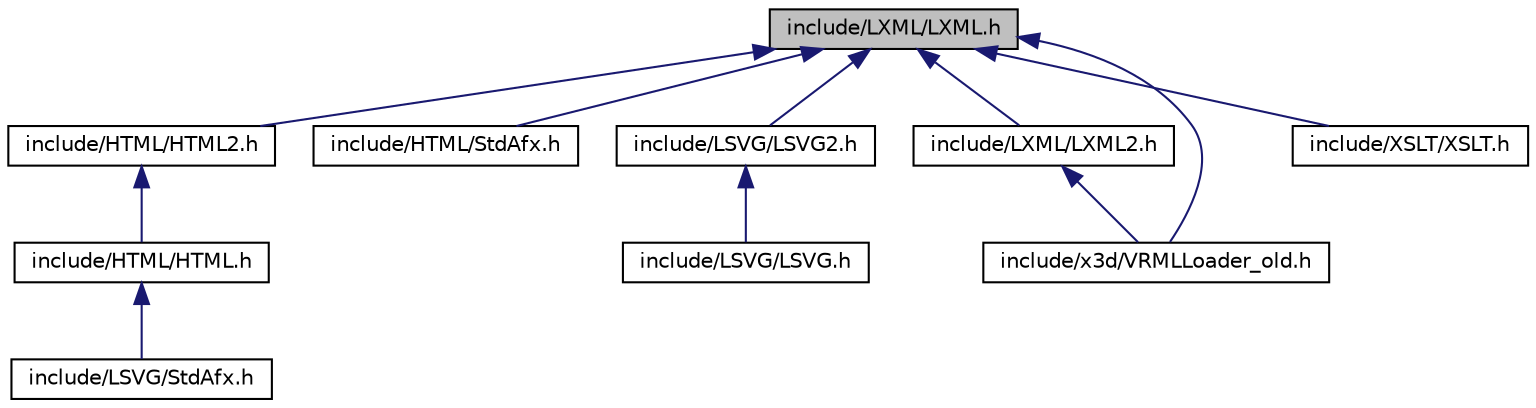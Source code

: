 digraph G
{
  edge [fontname="Helvetica",fontsize="10",labelfontname="Helvetica",labelfontsize="10"];
  node [fontname="Helvetica",fontsize="10",shape=record];
  Node1 [label="include/LXML/LXML.h",height=0.2,width=0.4,color="black", fillcolor="grey75", style="filled" fontcolor="black"];
  Node1 -> Node2 [dir="back",color="midnightblue",fontsize="10",style="solid",fontname="Helvetica"];
  Node2 [label="include/HTML/HTML2.h",height=0.2,width=0.4,color="black", fillcolor="white", style="filled",URL="$_h_t_m_l2_8h.html"];
  Node2 -> Node3 [dir="back",color="midnightblue",fontsize="10",style="solid",fontname="Helvetica"];
  Node3 [label="include/HTML/HTML.h",height=0.2,width=0.4,color="black", fillcolor="white", style="filled",URL="$_h_t_m_l_8h.html"];
  Node3 -> Node4 [dir="back",color="midnightblue",fontsize="10",style="solid",fontname="Helvetica"];
  Node4 [label="include/LSVG/StdAfx.h",height=0.2,width=0.4,color="black", fillcolor="white", style="filled",URL="$_l_s_v_g_2stdafx_8h.html"];
  Node1 -> Node5 [dir="back",color="midnightblue",fontsize="10",style="solid",fontname="Helvetica"];
  Node5 [label="include/HTML/StdAfx.h",height=0.2,width=0.4,color="black", fillcolor="white", style="filled",URL="$_h_t_m_l_2stdafx_8h.html"];
  Node1 -> Node6 [dir="back",color="midnightblue",fontsize="10",style="solid",fontname="Helvetica"];
  Node6 [label="include/LSVG/LSVG2.h",height=0.2,width=0.4,color="black", fillcolor="white", style="filled",URL="$_l_s_v_g2_8h.html"];
  Node6 -> Node7 [dir="back",color="midnightblue",fontsize="10",style="solid",fontname="Helvetica"];
  Node7 [label="include/LSVG/LSVG.h",height=0.2,width=0.4,color="black", fillcolor="white", style="filled",URL="$_l_s_v_g_8h.html"];
  Node1 -> Node8 [dir="back",color="midnightblue",fontsize="10",style="solid",fontname="Helvetica"];
  Node8 [label="include/LXML/LXML2.h",height=0.2,width=0.4,color="black", fillcolor="white", style="filled",URL="$_l_x_m_l2_8h.html"];
  Node8 -> Node9 [dir="back",color="midnightblue",fontsize="10",style="solid",fontname="Helvetica"];
  Node9 [label="include/x3d/VRMLLoader_old.h",height=0.2,width=0.4,color="black", fillcolor="white", style="filled",URL="$_v_r_m_l_loader__old_8h.html"];
  Node1 -> Node9 [dir="back",color="midnightblue",fontsize="10",style="solid",fontname="Helvetica"];
  Node1 -> Node10 [dir="back",color="midnightblue",fontsize="10",style="solid",fontname="Helvetica"];
  Node10 [label="include/XSLT/XSLT.h",height=0.2,width=0.4,color="black", fillcolor="white", style="filled",URL="$_x_s_l_t_8h.html"];
}
